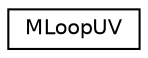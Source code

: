 digraph G
{
  edge [fontname="Helvetica",fontsize="10",labelfontname="Helvetica",labelfontsize="10"];
  node [fontname="Helvetica",fontsize="10",shape=record];
  rankdir=LR;
  Node1 [label="MLoopUV",height=0.2,width=0.4,color="black", fillcolor="white", style="filled",URL="$d6/d90/structMLoopUV.html"];
}
